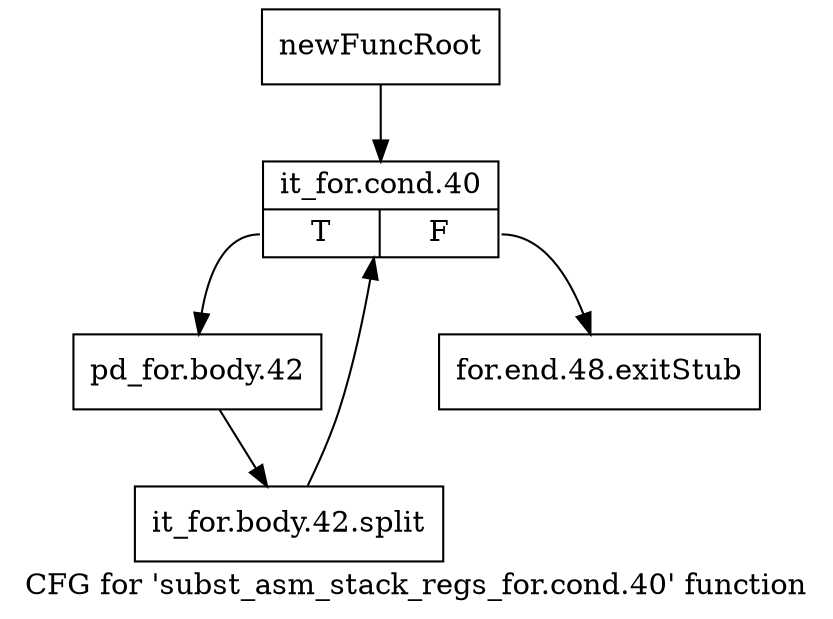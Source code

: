 digraph "CFG for 'subst_asm_stack_regs_for.cond.40' function" {
	label="CFG for 'subst_asm_stack_regs_for.cond.40' function";

	Node0xb92eda0 [shape=record,label="{newFuncRoot}"];
	Node0xb92eda0 -> Node0xb92ee40;
	Node0xb92edf0 [shape=record,label="{for.end.48.exitStub}"];
	Node0xb92ee40 [shape=record,label="{it_for.cond.40|{<s0>T|<s1>F}}"];
	Node0xb92ee40:s0 -> Node0xb92ee90;
	Node0xb92ee40:s1 -> Node0xb92edf0;
	Node0xb92ee90 [shape=record,label="{pd_for.body.42}"];
	Node0xb92ee90 -> Node0xf93c660;
	Node0xf93c660 [shape=record,label="{it_for.body.42.split}"];
	Node0xf93c660 -> Node0xb92ee40;
}
